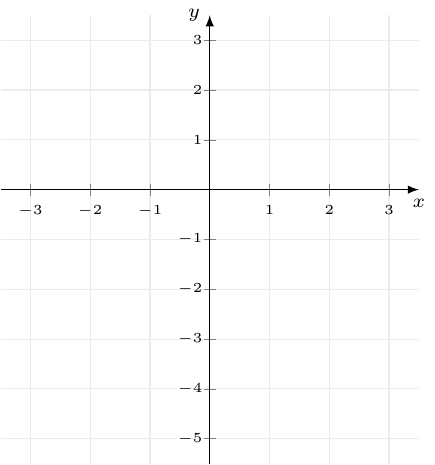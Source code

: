 \documentclass[crop]{standalone}
\usepackage[dvipsnames]{xcolor}
\usepackage{tikz}
\usepackage{pgfplots}
\pgfplotsset{compat=1.18}
\begin{document}
  \begin{tikzpicture}
    \begin{axis}[%
      axis x line=center,axis y line=center,
      unit vector ratio={1.2 1},
      xlabel={$x$},ylabel={$y$},
      xlabel style={below,font=\scriptsize},
      ylabel style={left,font=\scriptsize},
      xmin=-3.5,xmax=3.5,
      xtick={-3,-2,-1,0,1,2,3},
      xticklabel style={font=\tiny},
      ymin=-5.5,ymax=3.5,
      ytick={-5,-4,-3,-2,-1,0,1,2,3},
      yticklabel style={font=\tiny,xshift=0.3em},
      axis line style={-latex},
      grid=major,
      major grid style={gray!15},
      declare function={
        f(\x) = \x^2 - 4;
        f_linha(\x) = 2*\x;
      }
    ]%
      % \addplot[mark=none,color=orange,thick,samples=1000,domain=-5:5] {f(x)};
      % \addplot[mark=none,color=red,thick,samples=1000,domain=-5:5] {f(1) + f_linha(1)*(x-1)};
      % \addplot[mark=none,color=red,thick,samples=1000,domain=-5:5] {f(-2) + f_linha(-2)*(x+2)};

      % \addplot[mark=*,mark size=1.5pt] coordinates {(1,{f(1)})};
      % \addplot[mark=*,mark size=1.5pt] coordinates {(-2,{f(-2)})};
    \end{axis}
  \end{tikzpicture}%
\end{document}